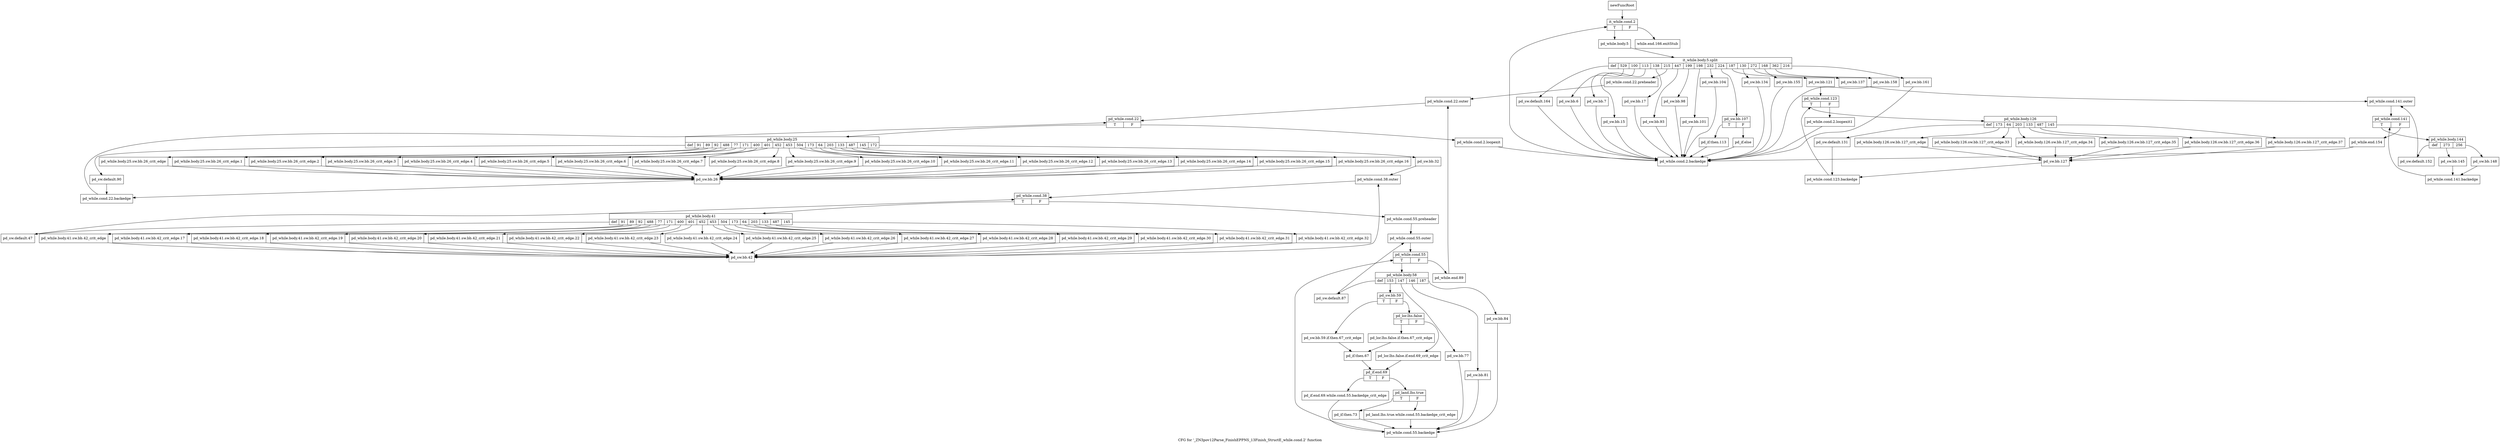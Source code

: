 digraph "CFG for '_ZN3pov12Parse_FinishEPPNS_13Finish_StructE_while.cond.2' function" {
	label="CFG for '_ZN3pov12Parse_FinishEPPNS_13Finish_StructE_while.cond.2' function";

	Node0x2849580 [shape=record,label="{newFuncRoot}"];
	Node0x2849580 -> Node0x2849d60;
	Node0x2849d10 [shape=record,label="{while.end.166.exitStub}"];
	Node0x2849d60 [shape=record,label="{it_while.cond.2|{<s0>T|<s1>F}}"];
	Node0x2849d60:s0 -> Node0x2849db0;
	Node0x2849d60:s1 -> Node0x2849d10;
	Node0x2849db0 [shape=record,label="{pd_while.body.5}"];
	Node0x2849db0 -> Node0x37e0c60;
	Node0x37e0c60 [shape=record,label="{it_while.body.5.split|{<s0>def|<s1>529|<s2>100|<s3>113|<s4>138|<s5>215|<s6>447|<s7>199|<s8>198|<s9>232|<s10>224|<s11>187|<s12>130|<s13>272|<s14>168|<s15>362|<s16>216}}"];
	Node0x37e0c60:s0 -> Node0x284bf20;
	Node0x37e0c60:s1 -> Node0x284bed0;
	Node0x37e0c60:s2 -> Node0x284be80;
	Node0x37e0c60:s3 -> Node0x284be30;
	Node0x37e0c60:s4 -> Node0x284bde0;
	Node0x37e0c60:s5 -> Node0x284a850;
	Node0x37e0c60:s6 -> Node0x284a800;
	Node0x37e0c60:s7 -> Node0x284a7b0;
	Node0x37e0c60:s8 -> Node0x284a760;
	Node0x37e0c60:s9 -> Node0x284a710;
	Node0x37e0c60:s10 -> Node0x284a620;
	Node0x37e0c60:s11 -> Node0x284a210;
	Node0x37e0c60:s12 -> Node0x284a1c0;
	Node0x37e0c60:s13 -> Node0x2849ef0;
	Node0x37e0c60:s14 -> Node0x2849ea0;
	Node0x37e0c60:s15 -> Node0x2849e50;
	Node0x37e0c60:s16 -> Node0x2849e00;
	Node0x2849e00 [shape=record,label="{pd_sw.bb.161}"];
	Node0x2849e00 -> Node0x284bf70;
	Node0x2849e50 [shape=record,label="{pd_sw.bb.158}"];
	Node0x2849e50 -> Node0x284bf70;
	Node0x2849ea0 [shape=record,label="{pd_sw.bb.155}"];
	Node0x2849ea0 -> Node0x284bf70;
	Node0x2849ef0 [shape=record,label="{pd_sw.bb.137}"];
	Node0x2849ef0 -> Node0x2849f40;
	Node0x2849f40 [shape=record,label="{pd_while.cond.141.outer}"];
	Node0x2849f40 -> Node0x2849f90;
	Node0x2849f90 [shape=record,label="{pd_while.cond.141|{<s0>T|<s1>F}}"];
	Node0x2849f90:s0 -> Node0x284a030;
	Node0x2849f90:s1 -> Node0x2849fe0;
	Node0x2849fe0 [shape=record,label="{pd_while.end.154}"];
	Node0x2849fe0 -> Node0x284bf70;
	Node0x284a030 [shape=record,label="{pd_while.body.144|{<s0>def|<s1>273|<s2>256}}"];
	Node0x284a030:s0 -> Node0x284a170;
	Node0x284a030:s1 -> Node0x284a0d0;
	Node0x284a030:s2 -> Node0x284a080;
	Node0x284a080 [shape=record,label="{pd_sw.bb.148}"];
	Node0x284a080 -> Node0x284a120;
	Node0x284a0d0 [shape=record,label="{pd_sw.bb.145}"];
	Node0x284a0d0 -> Node0x284a120;
	Node0x284a120 [shape=record,label="{pd_while.cond.141.backedge}"];
	Node0x284a120 -> Node0x2849f90;
	Node0x284a170 [shape=record,label="{pd_sw.default.152}"];
	Node0x284a170 -> Node0x2849f40;
	Node0x284a1c0 [shape=record,label="{pd_sw.bb.134}"];
	Node0x284a1c0 -> Node0x284bf70;
	Node0x284a210 [shape=record,label="{pd_sw.bb.121}"];
	Node0x284a210 -> Node0x284a260;
	Node0x284a260 [shape=record,label="{pd_while.cond.123|{<s0>T|<s1>F}}"];
	Node0x284a260:s0 -> Node0x284a300;
	Node0x284a260:s1 -> Node0x284a2b0;
	Node0x284a2b0 [shape=record,label="{pd_while.cond.2.loopexit1}"];
	Node0x284a2b0 -> Node0x284bf70;
	Node0x284a300 [shape=record,label="{pd_while.body.126|{<s0>def|<s1>173|<s2>64|<s3>203|<s4>133|<s5>487|<s6>145}}"];
	Node0x284a300:s0 -> Node0x284a580;
	Node0x284a300:s1 -> Node0x284a4e0;
	Node0x284a300:s2 -> Node0x284a490;
	Node0x284a300:s3 -> Node0x284a440;
	Node0x284a300:s4 -> Node0x284a3f0;
	Node0x284a300:s5 -> Node0x284a3a0;
	Node0x284a300:s6 -> Node0x284a350;
	Node0x284a350 [shape=record,label="{pd_while.body.126.sw.bb.127_crit_edge.37}"];
	Node0x284a350 -> Node0x284a530;
	Node0x284a3a0 [shape=record,label="{pd_while.body.126.sw.bb.127_crit_edge.36}"];
	Node0x284a3a0 -> Node0x284a530;
	Node0x284a3f0 [shape=record,label="{pd_while.body.126.sw.bb.127_crit_edge.35}"];
	Node0x284a3f0 -> Node0x284a530;
	Node0x284a440 [shape=record,label="{pd_while.body.126.sw.bb.127_crit_edge.34}"];
	Node0x284a440 -> Node0x284a530;
	Node0x284a490 [shape=record,label="{pd_while.body.126.sw.bb.127_crit_edge.33}"];
	Node0x284a490 -> Node0x284a530;
	Node0x284a4e0 [shape=record,label="{pd_while.body.126.sw.bb.127_crit_edge}"];
	Node0x284a4e0 -> Node0x284a530;
	Node0x284a530 [shape=record,label="{pd_sw.bb.127}"];
	Node0x284a530 -> Node0x284a5d0;
	Node0x284a580 [shape=record,label="{pd_sw.default.131}"];
	Node0x284a580 -> Node0x284a5d0;
	Node0x284a5d0 [shape=record,label="{pd_while.cond.123.backedge}"];
	Node0x284a5d0 -> Node0x284a260;
	Node0x284a620 [shape=record,label="{pd_sw.bb.107|{<s0>T|<s1>F}}"];
	Node0x284a620:s0 -> Node0x284a6c0;
	Node0x284a620:s1 -> Node0x284a670;
	Node0x284a670 [shape=record,label="{pd_if.else}"];
	Node0x284a670 -> Node0x284bf70;
	Node0x284a6c0 [shape=record,label="{pd_if.then.113}"];
	Node0x284a6c0 -> Node0x284bf70;
	Node0x284a710 [shape=record,label="{pd_sw.bb.104}"];
	Node0x284a710 -> Node0x284bf70;
	Node0x284a760 [shape=record,label="{pd_sw.bb.101}"];
	Node0x284a760 -> Node0x284bf70;
	Node0x284a7b0 [shape=record,label="{pd_sw.bb.98}"];
	Node0x284a7b0 -> Node0x284bf70;
	Node0x284a800 [shape=record,label="{pd_sw.bb.93}"];
	Node0x284a800 -> Node0x284bf70;
	Node0x284a850 [shape=record,label="{pd_while.cond.22.preheader}"];
	Node0x284a850 -> Node0x284a8a0;
	Node0x284a8a0 [shape=record,label="{pd_while.cond.22.outer}"];
	Node0x284a8a0 -> Node0x284a8f0;
	Node0x284a8f0 [shape=record,label="{pd_while.cond.22|{<s0>T|<s1>F}}"];
	Node0x284a8f0:s0 -> Node0x284a990;
	Node0x284a8f0:s1 -> Node0x284a940;
	Node0x284a940 [shape=record,label="{pd_while.cond.2.loopexit}"];
	Node0x284a940 -> Node0x284bf70;
	Node0x284a990 [shape=record,label="{pd_while.body.25|{<s0>def|<s1>91|<s2>89|<s3>92|<s4>488|<s5>77|<s6>171|<s7>400|<s8>401|<s9>452|<s10>453|<s11>504|<s12>173|<s13>64|<s14>203|<s15>133|<s16>487|<s17>145|<s18>172}}"];
	Node0x284a990:s0 -> Node0x284bd40;
	Node0x284a990:s1 -> Node0x284bca0;
	Node0x284a990:s2 -> Node0x284bc50;
	Node0x284a990:s3 -> Node0x284bc00;
	Node0x284a990:s4 -> Node0x284bbb0;
	Node0x284a990:s5 -> Node0x284bb60;
	Node0x284a990:s6 -> Node0x284bb10;
	Node0x284a990:s7 -> Node0x284bac0;
	Node0x284a990:s8 -> Node0x284ba70;
	Node0x284a990:s9 -> Node0x284ba20;
	Node0x284a990:s10 -> Node0x284b9d0;
	Node0x284a990:s11 -> Node0x284b980;
	Node0x284a990:s12 -> Node0x284b930;
	Node0x284a990:s13 -> Node0x284b8e0;
	Node0x284a990:s14 -> Node0x284b890;
	Node0x284a990:s15 -> Node0x284b840;
	Node0x284a990:s16 -> Node0x284b7f0;
	Node0x284a990:s17 -> Node0x284b7a0;
	Node0x284a990:s18 -> Node0x284a9e0;
	Node0x284a9e0 [shape=record,label="{pd_sw.bb.32}"];
	Node0x284a9e0 -> Node0x284aa30;
	Node0x284aa30 [shape=record,label="{pd_while.cond.38.outer}"];
	Node0x284aa30 -> Node0x284aa80;
	Node0x284aa80 [shape=record,label="{pd_while.cond.38|{<s0>T|<s1>F}}"];
	Node0x284aa80:s0 -> Node0x284b160;
	Node0x284aa80:s1 -> Node0x284aad0;
	Node0x284aad0 [shape=record,label="{pd_while.cond.55.preheader}"];
	Node0x284aad0 -> Node0x284ab20;
	Node0x284ab20 [shape=record,label="{pd_while.cond.55.outer}"];
	Node0x284ab20 -> Node0x284ab70;
	Node0x284ab70 [shape=record,label="{pd_while.cond.55|{<s0>T|<s1>F}}"];
	Node0x284ab70:s0 -> Node0x284ac10;
	Node0x284ab70:s1 -> Node0x284abc0;
	Node0x284abc0 [shape=record,label="{pd_while.end.89}"];
	Node0x284abc0 -> Node0x284a8a0;
	Node0x284ac10 [shape=record,label="{pd_while.body.58|{<s0>def|<s1>153|<s2>147|<s3>146|<s4>187}}"];
	Node0x284ac10:s0 -> Node0x284b110;
	Node0x284ac10:s1 -> Node0x284ad50;
	Node0x284ac10:s2 -> Node0x284ad00;
	Node0x284ac10:s3 -> Node0x284acb0;
	Node0x284ac10:s4 -> Node0x284ac60;
	Node0x284ac60 [shape=record,label="{pd_sw.bb.84}"];
	Node0x284ac60 -> Node0x284b0c0;
	Node0x284acb0 [shape=record,label="{pd_sw.bb.81}"];
	Node0x284acb0 -> Node0x284b0c0;
	Node0x284ad00 [shape=record,label="{pd_sw.bb.77}"];
	Node0x284ad00 -> Node0x284b0c0;
	Node0x284ad50 [shape=record,label="{pd_sw.bb.59|{<s0>T|<s1>F}}"];
	Node0x284ad50:s0 -> Node0x284ae90;
	Node0x284ad50:s1 -> Node0x284ada0;
	Node0x284ada0 [shape=record,label="{pd_lor.lhs.false|{<s0>T|<s1>F}}"];
	Node0x284ada0:s0 -> Node0x284ae40;
	Node0x284ada0:s1 -> Node0x284adf0;
	Node0x284adf0 [shape=record,label="{pd_lor.lhs.false.if.end.69_crit_edge}"];
	Node0x284adf0 -> Node0x284af30;
	Node0x284ae40 [shape=record,label="{pd_lor.lhs.false.if.then.67_crit_edge}"];
	Node0x284ae40 -> Node0x284aee0;
	Node0x284ae90 [shape=record,label="{pd_sw.bb.59.if.then.67_crit_edge}"];
	Node0x284ae90 -> Node0x284aee0;
	Node0x284aee0 [shape=record,label="{pd_if.then.67}"];
	Node0x284aee0 -> Node0x284af30;
	Node0x284af30 [shape=record,label="{pd_if.end.69|{<s0>T|<s1>F}}"];
	Node0x284af30:s0 -> Node0x284b070;
	Node0x284af30:s1 -> Node0x284af80;
	Node0x284af80 [shape=record,label="{pd_land.lhs.true|{<s0>T|<s1>F}}"];
	Node0x284af80:s0 -> Node0x284b020;
	Node0x284af80:s1 -> Node0x284afd0;
	Node0x284afd0 [shape=record,label="{pd_land.lhs.true.while.cond.55.backedge_crit_edge}"];
	Node0x284afd0 -> Node0x284b0c0;
	Node0x284b020 [shape=record,label="{pd_if.then.73}"];
	Node0x284b020 -> Node0x284b0c0;
	Node0x284b070 [shape=record,label="{pd_if.end.69.while.cond.55.backedge_crit_edge}"];
	Node0x284b070 -> Node0x284b0c0;
	Node0x284b0c0 [shape=record,label="{pd_while.cond.55.backedge}"];
	Node0x284b0c0 -> Node0x284ab70;
	Node0x284b110 [shape=record,label="{pd_sw.default.87}"];
	Node0x284b110 -> Node0x284ab20;
	Node0x284b160 [shape=record,label="{pd_while.body.41|{<s0>def|<s1>91|<s2>89|<s3>92|<s4>488|<s5>77|<s6>171|<s7>400|<s8>401|<s9>452|<s10>453|<s11>504|<s12>173|<s13>64|<s14>203|<s15>133|<s16>487|<s17>145}}"];
	Node0x284b160:s0 -> Node0x284b750;
	Node0x284b160:s1 -> Node0x284b6b0;
	Node0x284b160:s2 -> Node0x284b660;
	Node0x284b160:s3 -> Node0x284b610;
	Node0x284b160:s4 -> Node0x284b5c0;
	Node0x284b160:s5 -> Node0x284b570;
	Node0x284b160:s6 -> Node0x284b520;
	Node0x284b160:s7 -> Node0x284b4d0;
	Node0x284b160:s8 -> Node0x284b480;
	Node0x284b160:s9 -> Node0x284b430;
	Node0x284b160:s10 -> Node0x284b3e0;
	Node0x284b160:s11 -> Node0x284b390;
	Node0x284b160:s12 -> Node0x284b340;
	Node0x284b160:s13 -> Node0x284b2f0;
	Node0x284b160:s14 -> Node0x284b2a0;
	Node0x284b160:s15 -> Node0x284b250;
	Node0x284b160:s16 -> Node0x284b200;
	Node0x284b160:s17 -> Node0x284b1b0;
	Node0x284b1b0 [shape=record,label="{pd_while.body.41.sw.bb.42_crit_edge.32}"];
	Node0x284b1b0 -> Node0x284b700;
	Node0x284b200 [shape=record,label="{pd_while.body.41.sw.bb.42_crit_edge.31}"];
	Node0x284b200 -> Node0x284b700;
	Node0x284b250 [shape=record,label="{pd_while.body.41.sw.bb.42_crit_edge.30}"];
	Node0x284b250 -> Node0x284b700;
	Node0x284b2a0 [shape=record,label="{pd_while.body.41.sw.bb.42_crit_edge.29}"];
	Node0x284b2a0 -> Node0x284b700;
	Node0x284b2f0 [shape=record,label="{pd_while.body.41.sw.bb.42_crit_edge.28}"];
	Node0x284b2f0 -> Node0x284b700;
	Node0x284b340 [shape=record,label="{pd_while.body.41.sw.bb.42_crit_edge.27}"];
	Node0x284b340 -> Node0x284b700;
	Node0x284b390 [shape=record,label="{pd_while.body.41.sw.bb.42_crit_edge.26}"];
	Node0x284b390 -> Node0x284b700;
	Node0x284b3e0 [shape=record,label="{pd_while.body.41.sw.bb.42_crit_edge.25}"];
	Node0x284b3e0 -> Node0x284b700;
	Node0x284b430 [shape=record,label="{pd_while.body.41.sw.bb.42_crit_edge.24}"];
	Node0x284b430 -> Node0x284b700;
	Node0x284b480 [shape=record,label="{pd_while.body.41.sw.bb.42_crit_edge.23}"];
	Node0x284b480 -> Node0x284b700;
	Node0x284b4d0 [shape=record,label="{pd_while.body.41.sw.bb.42_crit_edge.22}"];
	Node0x284b4d0 -> Node0x284b700;
	Node0x284b520 [shape=record,label="{pd_while.body.41.sw.bb.42_crit_edge.21}"];
	Node0x284b520 -> Node0x284b700;
	Node0x284b570 [shape=record,label="{pd_while.body.41.sw.bb.42_crit_edge.20}"];
	Node0x284b570 -> Node0x284b700;
	Node0x284b5c0 [shape=record,label="{pd_while.body.41.sw.bb.42_crit_edge.19}"];
	Node0x284b5c0 -> Node0x284b700;
	Node0x284b610 [shape=record,label="{pd_while.body.41.sw.bb.42_crit_edge.18}"];
	Node0x284b610 -> Node0x284b700;
	Node0x284b660 [shape=record,label="{pd_while.body.41.sw.bb.42_crit_edge.17}"];
	Node0x284b660 -> Node0x284b700;
	Node0x284b6b0 [shape=record,label="{pd_while.body.41.sw.bb.42_crit_edge}"];
	Node0x284b6b0 -> Node0x284b700;
	Node0x284b700 [shape=record,label="{pd_sw.bb.42}"];
	Node0x284b700 -> Node0x284aa30;
	Node0x284b750 [shape=record,label="{pd_sw.default.47}"];
	Node0x284b750 -> Node0x284aa80;
	Node0x284b7a0 [shape=record,label="{pd_while.body.25.sw.bb.26_crit_edge.16}"];
	Node0x284b7a0 -> Node0x284bcf0;
	Node0x284b7f0 [shape=record,label="{pd_while.body.25.sw.bb.26_crit_edge.15}"];
	Node0x284b7f0 -> Node0x284bcf0;
	Node0x284b840 [shape=record,label="{pd_while.body.25.sw.bb.26_crit_edge.14}"];
	Node0x284b840 -> Node0x284bcf0;
	Node0x284b890 [shape=record,label="{pd_while.body.25.sw.bb.26_crit_edge.13}"];
	Node0x284b890 -> Node0x284bcf0;
	Node0x284b8e0 [shape=record,label="{pd_while.body.25.sw.bb.26_crit_edge.12}"];
	Node0x284b8e0 -> Node0x284bcf0;
	Node0x284b930 [shape=record,label="{pd_while.body.25.sw.bb.26_crit_edge.11}"];
	Node0x284b930 -> Node0x284bcf0;
	Node0x284b980 [shape=record,label="{pd_while.body.25.sw.bb.26_crit_edge.10}"];
	Node0x284b980 -> Node0x284bcf0;
	Node0x284b9d0 [shape=record,label="{pd_while.body.25.sw.bb.26_crit_edge.9}"];
	Node0x284b9d0 -> Node0x284bcf0;
	Node0x284ba20 [shape=record,label="{pd_while.body.25.sw.bb.26_crit_edge.8}"];
	Node0x284ba20 -> Node0x284bcf0;
	Node0x284ba70 [shape=record,label="{pd_while.body.25.sw.bb.26_crit_edge.7}"];
	Node0x284ba70 -> Node0x284bcf0;
	Node0x284bac0 [shape=record,label="{pd_while.body.25.sw.bb.26_crit_edge.6}"];
	Node0x284bac0 -> Node0x284bcf0;
	Node0x284bb10 [shape=record,label="{pd_while.body.25.sw.bb.26_crit_edge.5}"];
	Node0x284bb10 -> Node0x284bcf0;
	Node0x284bb60 [shape=record,label="{pd_while.body.25.sw.bb.26_crit_edge.4}"];
	Node0x284bb60 -> Node0x284bcf0;
	Node0x284bbb0 [shape=record,label="{pd_while.body.25.sw.bb.26_crit_edge.3}"];
	Node0x284bbb0 -> Node0x284bcf0;
	Node0x284bc00 [shape=record,label="{pd_while.body.25.sw.bb.26_crit_edge.2}"];
	Node0x284bc00 -> Node0x284bcf0;
	Node0x284bc50 [shape=record,label="{pd_while.body.25.sw.bb.26_crit_edge.1}"];
	Node0x284bc50 -> Node0x284bcf0;
	Node0x284bca0 [shape=record,label="{pd_while.body.25.sw.bb.26_crit_edge}"];
	Node0x284bca0 -> Node0x284bcf0;
	Node0x284bcf0 [shape=record,label="{pd_sw.bb.26}"];
	Node0x284bcf0 -> Node0x284bd90;
	Node0x284bd40 [shape=record,label="{pd_sw.default.90}"];
	Node0x284bd40 -> Node0x284bd90;
	Node0x284bd90 [shape=record,label="{pd_while.cond.22.backedge}"];
	Node0x284bd90 -> Node0x284a8f0;
	Node0x284bde0 [shape=record,label="{pd_sw.bb.17}"];
	Node0x284bde0 -> Node0x284bf70;
	Node0x284be30 [shape=record,label="{pd_sw.bb.15}"];
	Node0x284be30 -> Node0x284bf70;
	Node0x284be80 [shape=record,label="{pd_sw.bb.7}"];
	Node0x284be80 -> Node0x284bf70;
	Node0x284bed0 [shape=record,label="{pd_sw.bb.6}"];
	Node0x284bed0 -> Node0x284bf70;
	Node0x284bf20 [shape=record,label="{pd_sw.default.164}"];
	Node0x284bf20 -> Node0x284bf70;
	Node0x284bf70 [shape=record,label="{pd_while.cond.2.backedge}"];
	Node0x284bf70 -> Node0x2849d60;
}

